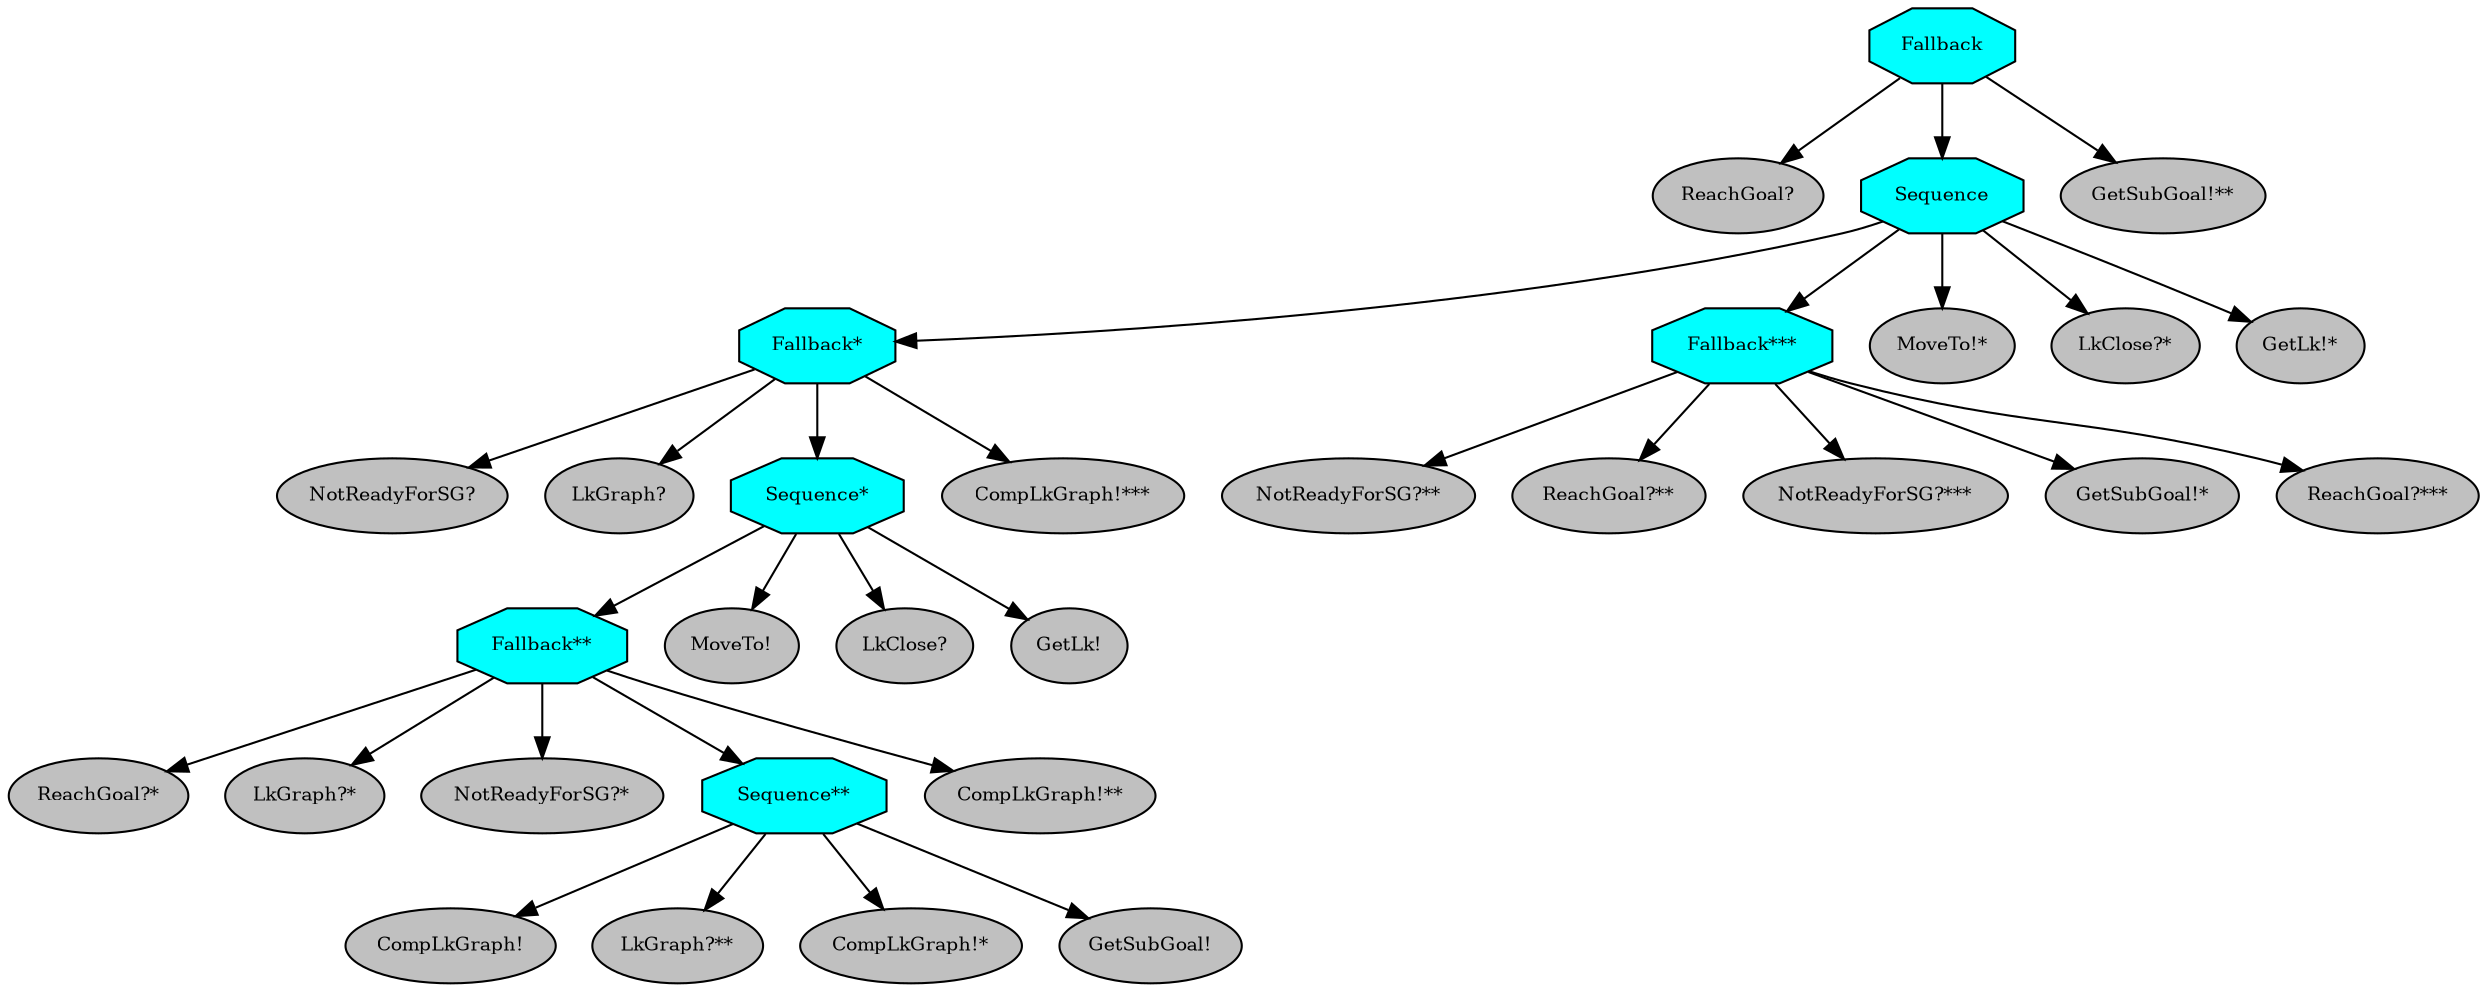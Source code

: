 digraph pastafarianism {
ordering=out;
graph [fontname="times-roman"];
node [fontname="times-roman"];
edge [fontname="times-roman"];
Fallback [fillcolor=cyan, fontcolor=black, fontsize=9, label=Fallback, shape=octagon, style=filled];
"ReachGoal?" [fillcolor=gray, fontcolor=black, fontsize=9, label="ReachGoal?", shape=ellipse, style=filled];
Fallback -> "ReachGoal?";
Sequence [fillcolor=cyan, fontcolor=black, fontsize=9, label=Sequence, shape=octagon, style=filled];
Fallback -> Sequence;
"Fallback*" [fillcolor=cyan, fontcolor=black, fontsize=9, label="Fallback*", shape=octagon, style=filled];
Sequence -> "Fallback*";
"NotReadyForSG?" [fillcolor=gray, fontcolor=black, fontsize=9, label="NotReadyForSG?", shape=ellipse, style=filled];
"Fallback*" -> "NotReadyForSG?";
"LkGraph?" [fillcolor=gray, fontcolor=black, fontsize=9, label="LkGraph?", shape=ellipse, style=filled];
"Fallback*" -> "LkGraph?";
"Sequence*" [fillcolor=cyan, fontcolor=black, fontsize=9, label="Sequence*", shape=octagon, style=filled];
"Fallback*" -> "Sequence*";
"Fallback**" [fillcolor=cyan, fontcolor=black, fontsize=9, label="Fallback**", shape=octagon, style=filled];
"Sequence*" -> "Fallback**";
"ReachGoal?*" [fillcolor=gray, fontcolor=black, fontsize=9, label="ReachGoal?*", shape=ellipse, style=filled];
"Fallback**" -> "ReachGoal?*";
"LkGraph?*" [fillcolor=gray, fontcolor=black, fontsize=9, label="LkGraph?*", shape=ellipse, style=filled];
"Fallback**" -> "LkGraph?*";
"NotReadyForSG?*" [fillcolor=gray, fontcolor=black, fontsize=9, label="NotReadyForSG?*", shape=ellipse, style=filled];
"Fallback**" -> "NotReadyForSG?*";
"Sequence**" [fillcolor=cyan, fontcolor=black, fontsize=9, label="Sequence**", shape=octagon, style=filled];
"Fallback**" -> "Sequence**";
"CompLkGraph!" [fillcolor=gray, fontcolor=black, fontsize=9, label="CompLkGraph!", shape=ellipse, style=filled];
"Sequence**" -> "CompLkGraph!";
"LkGraph?**" [fillcolor=gray, fontcolor=black, fontsize=9, label="LkGraph?**", shape=ellipse, style=filled];
"Sequence**" -> "LkGraph?**";
"CompLkGraph!*" [fillcolor=gray, fontcolor=black, fontsize=9, label="CompLkGraph!*", shape=ellipse, style=filled];
"Sequence**" -> "CompLkGraph!*";
"GetSubGoal!" [fillcolor=gray, fontcolor=black, fontsize=9, label="GetSubGoal!", shape=ellipse, style=filled];
"Sequence**" -> "GetSubGoal!";
"CompLkGraph!**" [fillcolor=gray, fontcolor=black, fontsize=9, label="CompLkGraph!**", shape=ellipse, style=filled];
"Fallback**" -> "CompLkGraph!**";
"MoveTo!" [fillcolor=gray, fontcolor=black, fontsize=9, label="MoveTo!", shape=ellipse, style=filled];
"Sequence*" -> "MoveTo!";
"LkClose?" [fillcolor=gray, fontcolor=black, fontsize=9, label="LkClose?", shape=ellipse, style=filled];
"Sequence*" -> "LkClose?";
"GetLk!" [fillcolor=gray, fontcolor=black, fontsize=9, label="GetLk!", shape=ellipse, style=filled];
"Sequence*" -> "GetLk!";
"CompLkGraph!***" [fillcolor=gray, fontcolor=black, fontsize=9, label="CompLkGraph!***", shape=ellipse, style=filled];
"Fallback*" -> "CompLkGraph!***";
"Fallback***" [fillcolor=cyan, fontcolor=black, fontsize=9, label="Fallback***", shape=octagon, style=filled];
Sequence -> "Fallback***";
"NotReadyForSG?**" [fillcolor=gray, fontcolor=black, fontsize=9, label="NotReadyForSG?**", shape=ellipse, style=filled];
"Fallback***" -> "NotReadyForSG?**";
"ReachGoal?**" [fillcolor=gray, fontcolor=black, fontsize=9, label="ReachGoal?**", shape=ellipse, style=filled];
"Fallback***" -> "ReachGoal?**";
"NotReadyForSG?***" [fillcolor=gray, fontcolor=black, fontsize=9, label="NotReadyForSG?***", shape=ellipse, style=filled];
"Fallback***" -> "NotReadyForSG?***";
"GetSubGoal!*" [fillcolor=gray, fontcolor=black, fontsize=9, label="GetSubGoal!*", shape=ellipse, style=filled];
"Fallback***" -> "GetSubGoal!*";
"ReachGoal?***" [fillcolor=gray, fontcolor=black, fontsize=9, label="ReachGoal?***", shape=ellipse, style=filled];
"Fallback***" -> "ReachGoal?***";
"MoveTo!*" [fillcolor=gray, fontcolor=black, fontsize=9, label="MoveTo!*", shape=ellipse, style=filled];
Sequence -> "MoveTo!*";
"LkClose?*" [fillcolor=gray, fontcolor=black, fontsize=9, label="LkClose?*", shape=ellipse, style=filled];
Sequence -> "LkClose?*";
"GetLk!*" [fillcolor=gray, fontcolor=black, fontsize=9, label="GetLk!*", shape=ellipse, style=filled];
Sequence -> "GetLk!*";
"GetSubGoal!**" [fillcolor=gray, fontcolor=black, fontsize=9, label="GetSubGoal!**", shape=ellipse, style=filled];
Fallback -> "GetSubGoal!**";
}

